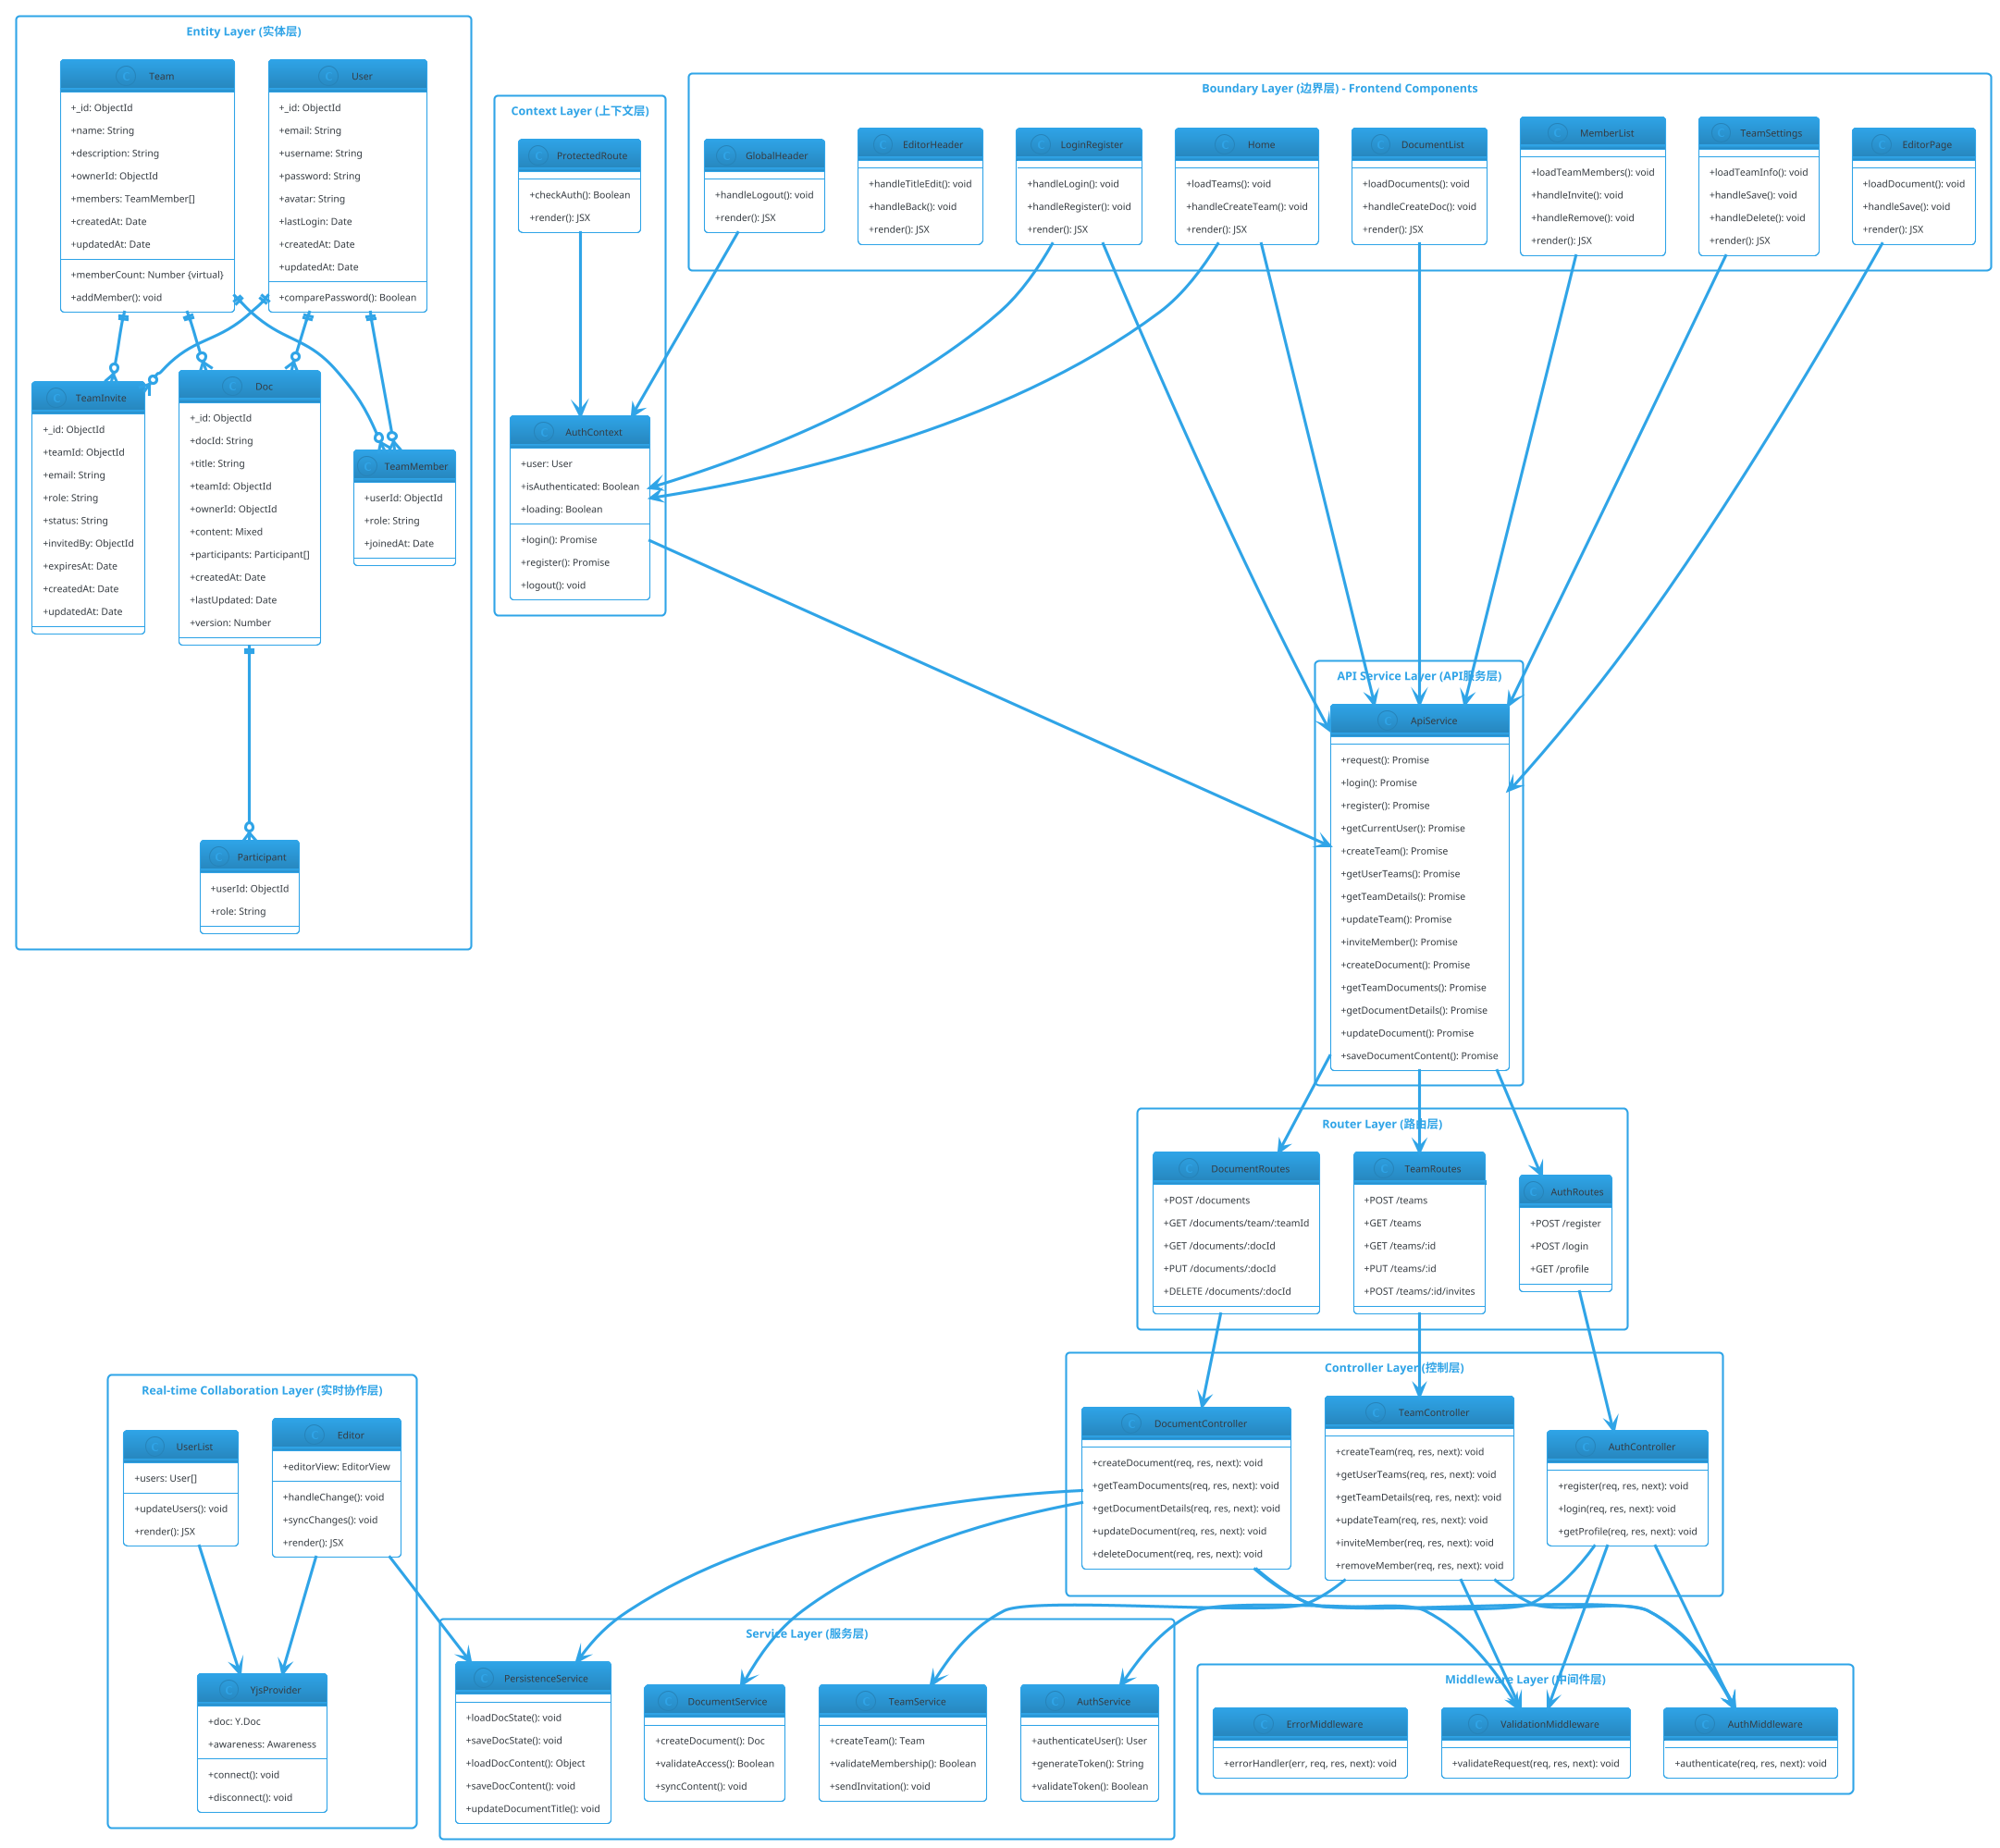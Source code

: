 @startuml
!theme cerulean-outline
skinparam classAttributeIconSize 0
skinparam classFontSize 12
skinparam classAttributeFontSize 10
skinparam packageStyle rectangle

package "Entity Layer (实体层)" {
  class User {
    +_id: ObjectId
    +email: String
    +username: String
    +password: String
    +avatar: String
    +lastLogin: Date
    +createdAt: Date
    +updatedAt: Date
    --
    +comparePassword(): Boolean
  }

  class Team {
    +_id: ObjectId
    +name: String
    +description: String
    +ownerId: ObjectId
    +members: TeamMember[]
    +createdAt: Date
    +updatedAt: Date
    --
    +memberCount: Number {virtual}
    +addMember(): void
  }

  class TeamMember {
    +userId: ObjectId
    +role: String
    +joinedAt: Date
  }

  class TeamInvite {
    +_id: ObjectId
    +teamId: ObjectId
    +email: String
    +role: String
    +status: String
    +invitedBy: ObjectId
    +expiresAt: Date
    +createdAt: Date
    +updatedAt: Date
  }

  class Doc {
    +_id: ObjectId
    +docId: String
    +title: String
    +teamId: ObjectId
    +ownerId: ObjectId
    +content: Mixed
    +participants: Participant[]
    +createdAt: Date
    +lastUpdated: Date
    +version: Number
  }

  class Participant {
    +userId: ObjectId
    +role: String
  }
}

package "Controller Layer (控制层)" {
  class AuthController {
    +register(req, res, next): void
    +login(req, res, next): void
    +getProfile(req, res, next): void
  }

  class TeamController {
    +createTeam(req, res, next): void
    +getUserTeams(req, res, next): void
    +getTeamDetails(req, res, next): void
    +updateTeam(req, res, next): void
    +inviteMember(req, res, next): void
    +removeMember(req, res, next): void
  }

  class DocumentController {
    +createDocument(req, res, next): void
    +getTeamDocuments(req, res, next): void
    +getDocumentDetails(req, res, next): void
    +updateDocument(req, res, next): void
    +deleteDocument(req, res, next): void
  }
}

package "Service Layer (服务层)" {
  class AuthService {
    +authenticateUser(): User
    +generateToken(): String
    +validateToken(): Boolean
  }

  class TeamService {
    +createTeam(): Team
    +validateMembership(): Boolean
    +sendInvitation(): void
  }

  class DocumentService {
    +createDocument(): Doc
    +validateAccess(): Boolean
    +syncContent(): void
  }

  class PersistenceService {
    +loadDocState(): void
    +saveDocState(): void
    +loadDocContent(): Object
    +saveDocContent(): void
    +updateDocumentTitle(): void
  }
}

package "Middleware Layer (中间件层)" {
  class AuthMiddleware {
    +authenticate(req, res, next): void
  }

  class ValidationMiddleware {
    +validateRequest(req, res, next): void
  }

  class ErrorMiddleware {
    +errorHandler(err, req, res, next): void
  }
}

package "Router Layer (路由层)" {
  class AuthRoutes {
    +POST /register
    +POST /login
    +GET /profile
  }

  class TeamRoutes {
    +POST /teams
    +GET /teams
    +GET /teams/:id
    +PUT /teams/:id
    +POST /teams/:id/invites
  }

  class DocumentRoutes {
    +POST /documents
    +GET /documents/team/:teamId
    +GET /documents/:docId
    +PUT /documents/:docId
    +DELETE /documents/:docId
  }
}

package "Boundary Layer (边界层) - Frontend Components" {
  class LoginRegister {
    +handleLogin(): void
    +handleRegister(): void
    +render(): JSX
  }

  class Home {
    +loadTeams(): void
    +handleCreateTeam(): void
    +render(): JSX
  }

  class DocumentList {
    +loadDocuments(): void
    +handleCreateDoc(): void
    +render(): JSX
  }

  class MemberList {
    +loadTeamMembers(): void
    +handleInvite(): void
    +handleRemove(): void
    +render(): JSX
  }

  class TeamSettings {
    +loadTeamInfo(): void
    +handleSave(): void
    +handleDelete(): void
    +render(): JSX
  }

  class EditorPage {
    +loadDocument(): void
    +handleSave(): void
    +render(): JSX
  }

  class EditorHeader {
    +handleTitleEdit(): void
    +handleBack(): void
    +render(): JSX
  }

  class GlobalHeader {
    +handleLogout(): void
    +render(): JSX
  }
}

package "API Service Layer (API服务层)" {
  class ApiService {
    +request(): Promise
    +login(): Promise
    +register(): Promise
    +getCurrentUser(): Promise
    +createTeam(): Promise
    +getUserTeams(): Promise
    +getTeamDetails(): Promise
    +updateTeam(): Promise
    +inviteMember(): Promise
    +createDocument(): Promise
    +getTeamDocuments(): Promise
    +getDocumentDetails(): Promise
    +updateDocument(): Promise
    +saveDocumentContent(): Promise
  }
}

package "Context Layer (上下文层)" {
  class AuthContext {
    +user: User
    +isAuthenticated: Boolean
    +loading: Boolean
    +login(): Promise
    +register(): Promise
    +logout(): void
  }

  class ProtectedRoute {
    +checkAuth(): Boolean
    +render(): JSX
  }
}

package "Real-time Collaboration Layer (实时协作层)" {
  class YjsProvider {
    +doc: Y.Doc
    +awareness: Awareness
    +connect(): void
    +disconnect(): void
  }

  class Editor {
    +editorView: EditorView
    +handleChange(): void
    +syncChanges(): void
    +render(): JSX
  }

  class UserList {
    +users: User[]
    +updateUsers(): void
    +render(): JSX
  }
}

' Relationships between layers
AuthController --> AuthService
TeamController --> TeamService
DocumentController --> DocumentService
DocumentController --> PersistenceService

AuthRoutes --> AuthController
TeamRoutes --> TeamController
DocumentRoutes --> DocumentController

AuthController --> AuthMiddleware
TeamController --> AuthMiddleware
DocumentController --> AuthMiddleware

AuthController --> ValidationMiddleware
TeamController --> ValidationMiddleware
DocumentController --> ValidationMiddleware

LoginRegister --> ApiService
Home --> ApiService
DocumentList --> ApiService
MemberList --> ApiService
TeamSettings --> ApiService
EditorPage --> ApiService

ApiService --> AuthRoutes
ApiService --> TeamRoutes
ApiService --> DocumentRoutes

AuthContext --> ApiService
ProtectedRoute --> AuthContext

LoginRegister --> AuthContext
Home --> AuthContext
GlobalHeader --> AuthContext

Team ||--o{ TeamMember
Team ||--o{ TeamInvite
Team ||--o{ Doc
User ||--o{ TeamMember
User ||--o{ TeamInvite
User ||--o{ Doc
Doc ||--o{ Participant

Editor --> YjsProvider
UserList --> YjsProvider
Editor --> PersistenceService

@enduml
